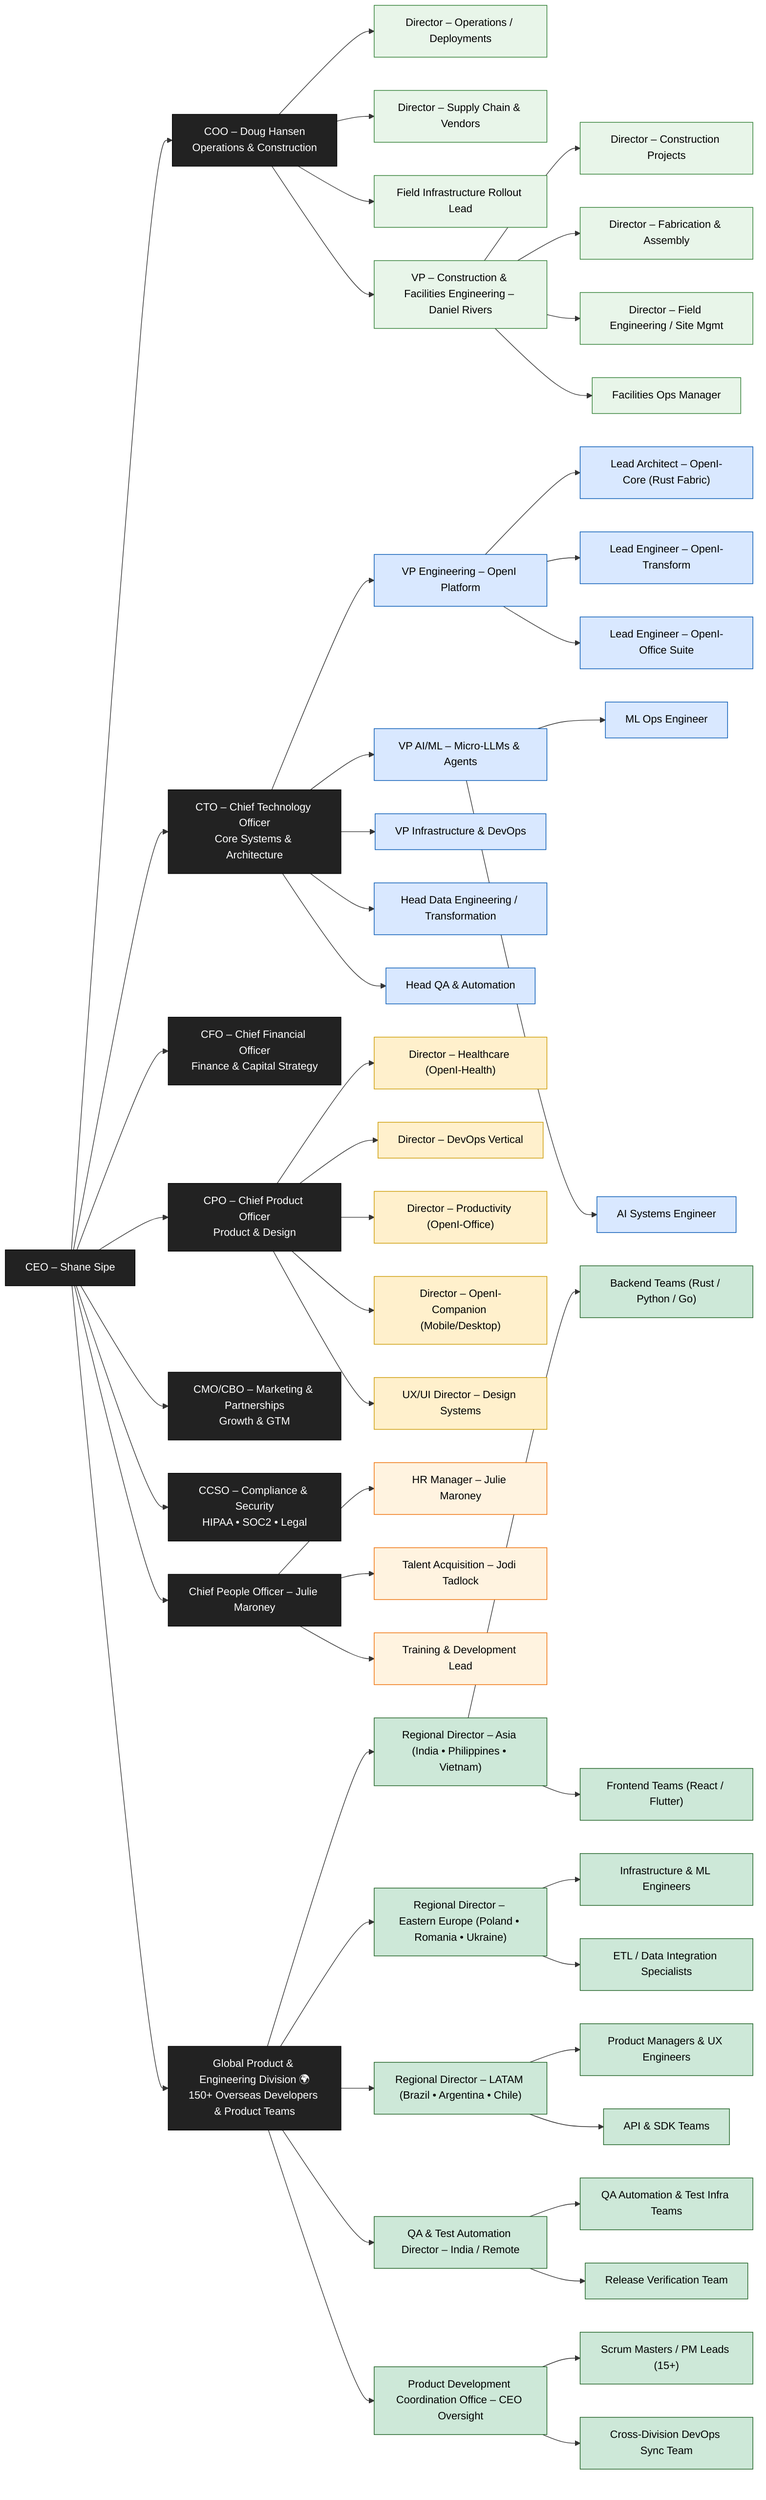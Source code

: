 %%{init: {"theme": "default"}}%%
graph LR

%% === EXECUTIVE SUITE ===
A["CEO – Shane Sipe"]
classDef exec fill:#222,color:#fff,stroke:#000,stroke-width:1px;

A --> B["COO – Doug Hansen\nOperations & Construction"]
A --> C["CTO – Chief Technology Officer\nCore Systems & Architecture"]
A --> D["CFO – Chief Financial Officer\nFinance & Capital Strategy"]
A --> E["CPO – Chief Product Officer\nProduct & Design"]
A --> F["CMO/CBO – Marketing & Partnerships\nGrowth & GTM"]
A --> G["CCSO – Compliance & Security\nHIPAA • SOC2 • Legal"]
A --> H["Chief People Officer – Julie Maroney"]
A --> O["Global Product & Engineering Division 🌍\n150+ Overseas Developers & Product Teams"]

%% === GLOBAL PRODUCT & ENGINEERING (REPORTS TO CEO) ===
O --> INT1["Regional Director – Asia (India • Philippines • Vietnam)"]
O --> INT2["Regional Director – Eastern Europe (Poland • Romania • Ukraine)"]
O --> INT3["Regional Director – LATAM (Brazil • Argentina • Chile)"]
O --> INT4["QA & Test Automation Director – India / Remote"]
O --> INT5["Product Development Coordination Office – CEO Oversight"]

INT1 --> INT1a["Backend Teams (Rust / Python / Go)"]
INT1 --> INT1b["Frontend Teams (React / Flutter)"]
INT2 --> INT2a["Infrastructure & ML Engineers"]
INT2 --> INT2b["ETL / Data Integration Specialists"]
INT3 --> INT3a["Product Managers & UX Engineers"]
INT3 --> INT3b["API & SDK Teams"]
INT4 --> INT4a["QA Automation & Test Infra Teams"]
INT4 --> INT4b["Release Verification Team"]
INT5 --> INT5a["Scrum Masters / PM Leads (15+)"]
INT5 --> INT5b["Cross-Division DevOps Sync Team"]

%% === DOMESTIC TECHNOLOGY DIVISION ===
C --> C1["VP Engineering – OpenI Platform"]
C --> C2["VP AI/ML – Micro-LLMs & Agents"]
C --> C3["VP Infrastructure & DevOps"]
C --> C4["Head Data Engineering / Transformation"]
C --> C5["Head QA & Automation"]

C1 --> C1a["Lead Architect – OpenI-Core (Rust Fabric)"]
C1 --> C1b["Lead Engineer – OpenI-Transform"]
C1 --> C1c["Lead Engineer – OpenI-Office Suite"]
C2 --> C2a["ML Ops Engineer"]
C2 --> C2b["AI Systems Engineer"]

%% === PRODUCT DIVISION ===
E --> E1["Director – Healthcare (OpenI-Health)"]
E --> E2["Director – DevOps Vertical"]
E --> E3["Director – Productivity (OpenI-Office)"]
E --> E4["Director – OpenI-Companion (Mobile/Desktop)"]
E --> E5["UX/UI Director – Design Systems"]

%% === OPERATIONS & CONSTRUCTION ===
B --> B1["Director – Operations / Deployments"]
B --> B2["Director – Supply Chain & Vendors"]
B --> B3["Field Infrastructure Rollout Lead"]
B --> B4["VP – Construction & Facilities Engineering – Daniel Rivers"]
B4 --> CON1["Director – Construction Projects"]
B4 --> CON2["Director – Fabrication & Assembly"]
B4 --> CON3["Director – Field Engineering / Site Mgmt"]
B4 --> CON4["Facilities Ops Manager"]

%% === PEOPLE / CULTURE ===
H --> H1["HR Manager – Julie Maroney"]
H --> H2["Talent Acquisition – Jodi Tadlock"]
H --> H3["Training & Development Lead"]

%% === COLOR CODING ===
class A,B,C,D,E,F,G,H,O exec;
class INT1,INT2,INT3,INT4,INT5,INT1a,INT1b,INT2a,INT2b,INT3a,INT3b,INT4a,INT4b,INT5a,INT5b global;
class C1,C2,C3,C4,C5,C1a,C1b,C1c,C2a,C2b tech;
class E1,E2,E3,E4,E5 product;
class B1,B2,B3,B4,CON1,CON2,CON3,CON4 ops;
class H1,H2,H3 people;

classDef global fill:#cde8d8,stroke:#1b5e20,color:#000;
classDef tech fill:#d9e8ff,stroke:#0056b3,color:#000;
classDef product fill:#fff0cc,stroke:#cc9a00,color:#000;
classDef ops fill:#e8f5e9,stroke:#2e7d32,color:#000;
classDef people fill:#fff3e0,stroke:#ef6c00,color:#000;
classDef exec fill:#222,color:#fff,stroke:#000;